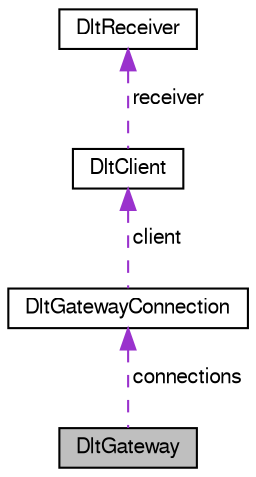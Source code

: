 digraph "DltGateway"
{
  edge [fontname="FreeSans",fontsize="10",labelfontname="FreeSans",labelfontsize="10"];
  node [fontname="FreeSans",fontsize="10",shape=record];
  Node1 [label="DltGateway",height=0.2,width=0.4,color="black", fillcolor="grey75", style="filled", fontcolor="black"];
  Node2 -> Node1 [dir="back",color="darkorchid3",fontsize="10",style="dashed",label=" connections" ,fontname="FreeSans"];
  Node2 [label="DltGatewayConnection",height=0.2,width=0.4,color="black", fillcolor="white", style="filled",URL="$struct_dlt_gateway_connection.html"];
  Node3 -> Node2 [dir="back",color="darkorchid3",fontsize="10",style="dashed",label=" client" ,fontname="FreeSans"];
  Node3 [label="DltClient",height=0.2,width=0.4,color="black", fillcolor="white", style="filled",URL="$struct_dlt_client.html"];
  Node4 -> Node3 [dir="back",color="darkorchid3",fontsize="10",style="dashed",label=" receiver" ,fontname="FreeSans"];
  Node4 [label="DltReceiver",height=0.2,width=0.4,color="black", fillcolor="white", style="filled",URL="$struct_dlt_receiver.html"];
}
